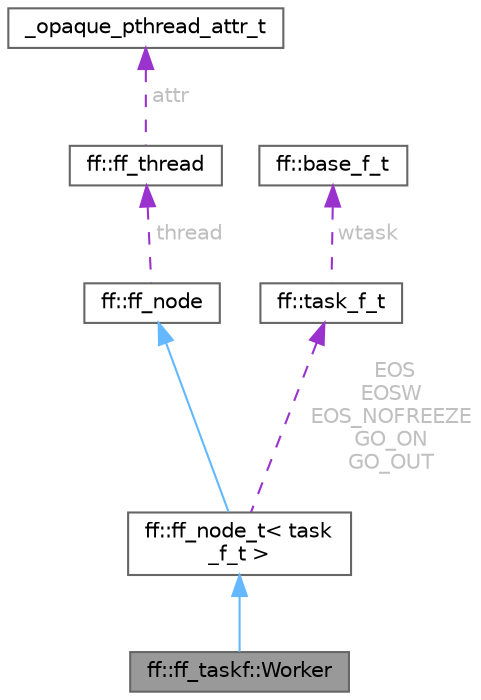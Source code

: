 digraph "ff::ff_taskf::Worker"
{
 // LATEX_PDF_SIZE
  bgcolor="transparent";
  edge [fontname=Helvetica,fontsize=10,labelfontname=Helvetica,labelfontsize=10];
  node [fontname=Helvetica,fontsize=10,shape=box,height=0.2,width=0.4];
  Node1 [id="Node000001",label="ff::ff_taskf::Worker",height=0.2,width=0.4,color="gray40", fillcolor="grey60", style="filled", fontcolor="black",tooltip=" "];
  Node2 -> Node1 [id="edge1_Node000001_Node000002",dir="back",color="steelblue1",style="solid",tooltip=" "];
  Node2 [id="Node000002",label="ff::ff_node_t\< task\l_f_t \>",height=0.2,width=0.4,color="gray40", fillcolor="white", style="filled",URL="$structff_1_1ff__node__t.html",tooltip=" "];
  Node3 -> Node2 [id="edge2_Node000002_Node000003",dir="back",color="steelblue1",style="solid",tooltip=" "];
  Node3 [id="Node000003",label="ff::ff_node",height=0.2,width=0.4,color="gray40", fillcolor="white", style="filled",URL="$classff_1_1ff__node.html",tooltip="The FastFlow abstract contanier for a parallel activity (actor)."];
  Node4 -> Node3 [id="edge3_Node000003_Node000004",dir="back",color="darkorchid3",style="dashed",tooltip=" ",label=" thread",fontcolor="grey" ];
  Node4 [id="Node000004",label="ff::ff_thread",height=0.2,width=0.4,color="gray40", fillcolor="white", style="filled",URL="$classff_1_1ff__thread.html",tooltip="thread container for (leaves) ff_node"];
  Node5 -> Node4 [id="edge4_Node000004_Node000005",dir="back",color="darkorchid3",style="dashed",tooltip=" ",label=" attr",fontcolor="grey" ];
  Node5 [id="Node000005",label="_opaque_pthread_attr_t",height=0.2,width=0.4,color="gray40", fillcolor="white", style="filled",URL="$struct__opaque__pthread__attr__t.html",tooltip=" "];
  Node6 -> Node2 [id="edge5_Node000002_Node000006",dir="back",color="darkorchid3",style="dashed",tooltip=" ",label=" EOS\nEOSW\nEOS_NOFREEZE\nGO_ON\nGO_OUT",fontcolor="grey" ];
  Node6 [id="Node000006",label="ff::task_f_t",height=0.2,width=0.4,color="gray40", fillcolor="white", style="filled",URL="$structff_1_1task__f__t.html",tooltip="task function basic type"];
  Node7 -> Node6 [id="edge6_Node000006_Node000007",dir="back",color="darkorchid3",style="dashed",tooltip=" ",label=" wtask",fontcolor="grey" ];
  Node7 [id="Node000007",label="ff::base_f_t",height=0.2,width=0.4,color="gray40", fillcolor="white", style="filled",URL="$structff_1_1base__f__t.html",tooltip="base class for a generic function call"];
}
